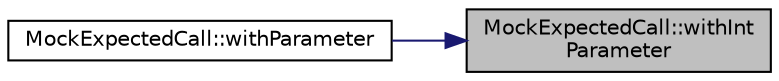 digraph "MockExpectedCall::withIntParameter"
{
 // LATEX_PDF_SIZE
  edge [fontname="Helvetica",fontsize="10",labelfontname="Helvetica",labelfontsize="10"];
  node [fontname="Helvetica",fontsize="10",shape=record];
  rankdir="RL";
  Node1 [label="MockExpectedCall::withInt\lParameter",height=0.2,width=0.4,color="black", fillcolor="grey75", style="filled", fontcolor="black",tooltip=" "];
  Node1 -> Node2 [dir="back",color="midnightblue",fontsize="10",style="solid",fontname="Helvetica"];
  Node2 [label="MockExpectedCall::withParameter",height=0.2,width=0.4,color="black", fillcolor="white", style="filled",URL="$class_mock_expected_call.html#a963c4ce8379a3f235c7881f9a1020cb5",tooltip=" "];
}
